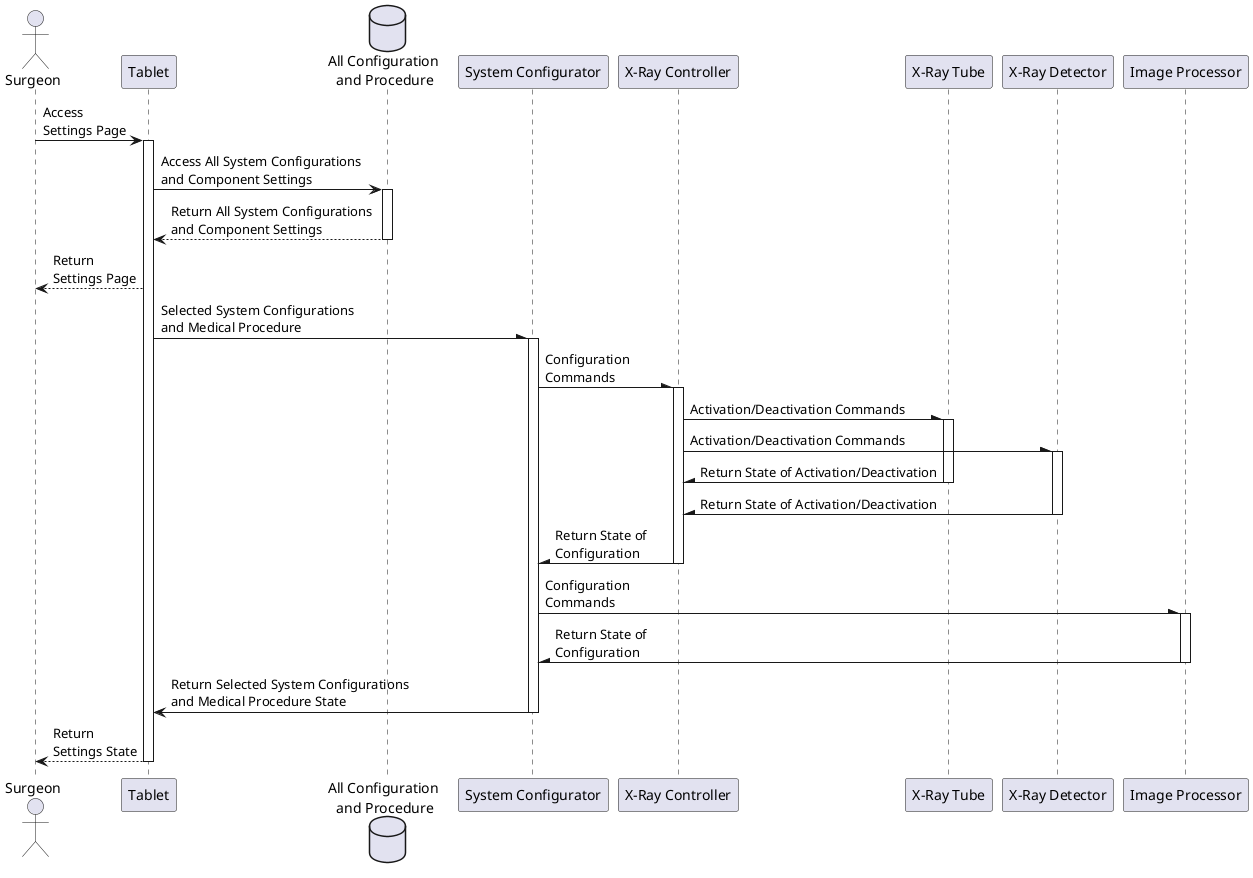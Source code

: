 @startuml sequence-config

actor "Surgeon" as actor_surgeon
participant "Tablet" as participant_tablet
database "All Configuration \nand Procedure" as data_sys_config_comp_set

participant "System Configurator" as participant_sys_config
participant "X-Ray Controller" as participant_xray_control

participant "X-Ray Tube" as participant_xray_tube
participant "X-Ray Detector" as participant_xray_detector
participant "Image Processor" as participant_image_proc

' Design Part 1 - Start from Surgeon to Database
actor_surgeon -> participant_tablet: Access \nSettings Page
activate participant_tablet
participant_tablet -> data_sys_config_comp_set: Access All System Configurations \nand Component Settings
activate data_sys_config_comp_set
participant_tablet <-- data_sys_config_comp_set: Return All System Configurations \nand Component Settings
deactivate data_sys_config_comp_set
actor_surgeon <-- participant_tablet: Return \nSettings Page
' Design Part 1 - End of Surgeon

' Design Part 2 - Start from Tablet
participant_tablet -\ participant_sys_config: Selected System Configurations \nand Medical Procedure

' Design Part 3 - System Configurator Onwards
activate participant_sys_config
participant_sys_config -\ participant_xray_control: Configuration \nCommands
activate participant_xray_control

participant_xray_control -\ participant_xray_tube: Activation/Deactivation Commands
activate participant_xray_tube
participant_xray_control -\ participant_xray_detector: Activation/Deactivation Commands
activate participant_xray_detector

participant_xray_control /- participant_xray_tube: Return State of Activation/Deactivation
deactivate participant_xray_tube
participant_xray_control /- participant_xray_detector: Return State of Activation/Deactivation
deactivate participant_xray_detector

participant_sys_config /- participant_xray_control: Return State of \nConfiguration
deactivate participant_xray_control

participant_sys_config -\ participant_image_proc: Configuration \nCommands
activate participant_image_proc
participant_sys_config /- participant_image_proc: Return State of \nConfiguration
deactivate participant_image_proc
' Design Part 3 - End of System Configurator

' Design Part 2 - End of Tablet
participant_tablet <- participant_sys_config: Return Selected System Configurations \nand Medical Procedure State
deactivate participant_sys_config

' Design Part 1 - End of Surgeon
actor_surgeon <-- participant_tablet: Return \nSettings State
deactivate participant_tablet

@enduml